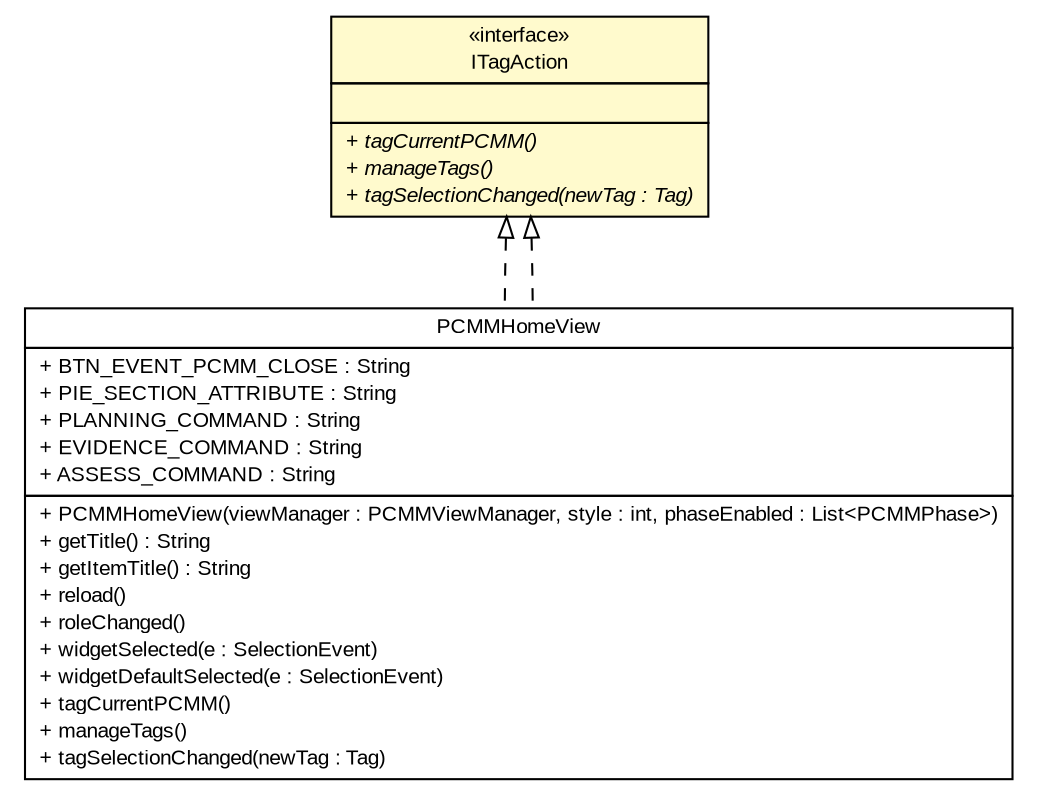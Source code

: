 #!/usr/local/bin/dot
#
# Class diagram 
# Generated by UMLGraph version R5_6-24-gf6e263 (http://www.umlgraph.org/)
#

digraph G {
	edge [fontname="arial",fontsize=10,labelfontname="arial",labelfontsize=10];
	node [fontname="arial",fontsize=10,shape=plaintext];
	nodesep=0.25;
	ranksep=0.5;
	// gov.sandia.cf.parts.ui.pcmm.PCMMHomeView
	c202046 [label=<<table title="gov.sandia.cf.parts.ui.pcmm.PCMMHomeView" border="0" cellborder="1" cellspacing="0" cellpadding="2" port="p" href="../ui/pcmm/PCMMHomeView.html">
		<tr><td><table border="0" cellspacing="0" cellpadding="1">
<tr><td align="center" balign="center"> PCMMHomeView </td></tr>
		</table></td></tr>
		<tr><td><table border="0" cellspacing="0" cellpadding="1">
<tr><td align="left" balign="left"> + BTN_EVENT_PCMM_CLOSE : String </td></tr>
<tr><td align="left" balign="left"> + PIE_SECTION_ATTRIBUTE : String </td></tr>
<tr><td align="left" balign="left"> + PLANNING_COMMAND : String </td></tr>
<tr><td align="left" balign="left"> + EVIDENCE_COMMAND : String </td></tr>
<tr><td align="left" balign="left"> + ASSESS_COMMAND : String </td></tr>
		</table></td></tr>
		<tr><td><table border="0" cellspacing="0" cellpadding="1">
<tr><td align="left" balign="left"> + PCMMHomeView(viewManager : PCMMViewManager, style : int, phaseEnabled : List&lt;PCMMPhase&gt;) </td></tr>
<tr><td align="left" balign="left"> + getTitle() : String </td></tr>
<tr><td align="left" balign="left"> + getItemTitle() : String </td></tr>
<tr><td align="left" balign="left"> + reload() </td></tr>
<tr><td align="left" balign="left"> + roleChanged() </td></tr>
<tr><td align="left" balign="left"> + widgetSelected(e : SelectionEvent) </td></tr>
<tr><td align="left" balign="left"> + widgetDefaultSelected(e : SelectionEvent) </td></tr>
<tr><td align="left" balign="left"> + tagCurrentPCMM() </td></tr>
<tr><td align="left" balign="left"> + manageTags() </td></tr>
<tr><td align="left" balign="left"> + tagSelectionChanged(newTag : Tag) </td></tr>
		</table></td></tr>
		</table>>, URL="../ui/pcmm/PCMMHomeView.html", fontname="arial", fontcolor="black", fontsize=10.0];
	// gov.sandia.cf.parts.widgets.ITagAction
	c202153 [label=<<table title="gov.sandia.cf.parts.widgets.ITagAction" border="0" cellborder="1" cellspacing="0" cellpadding="2" port="p" bgcolor="lemonChiffon" href="./ITagAction.html">
		<tr><td><table border="0" cellspacing="0" cellpadding="1">
<tr><td align="center" balign="center"> &#171;interface&#187; </td></tr>
<tr><td align="center" balign="center"> ITagAction </td></tr>
		</table></td></tr>
		<tr><td><table border="0" cellspacing="0" cellpadding="1">
<tr><td align="left" balign="left">  </td></tr>
		</table></td></tr>
		<tr><td><table border="0" cellspacing="0" cellpadding="1">
<tr><td align="left" balign="left"><font face="arial italic" point-size="10.0"> + tagCurrentPCMM() </font></td></tr>
<tr><td align="left" balign="left"><font face="arial italic" point-size="10.0"> + manageTags() </font></td></tr>
<tr><td align="left" balign="left"><font face="arial italic" point-size="10.0"> + tagSelectionChanged(newTag : Tag) </font></td></tr>
		</table></td></tr>
		</table>>, URL="./ITagAction.html", fontname="arial", fontcolor="black", fontsize=10.0];
	//gov.sandia.cf.parts.ui.pcmm.PCMMHomeView implements gov.sandia.cf.parts.widgets.ITagAction
	c202153:p -> c202046:p [dir=back,arrowtail=empty,style=dashed];
	//gov.sandia.cf.parts.ui.pcmm.PCMMHomeView implements gov.sandia.cf.parts.widgets.ITagAction
	c202153:p -> c202046:p [dir=back,arrowtail=empty,style=dashed];
}

